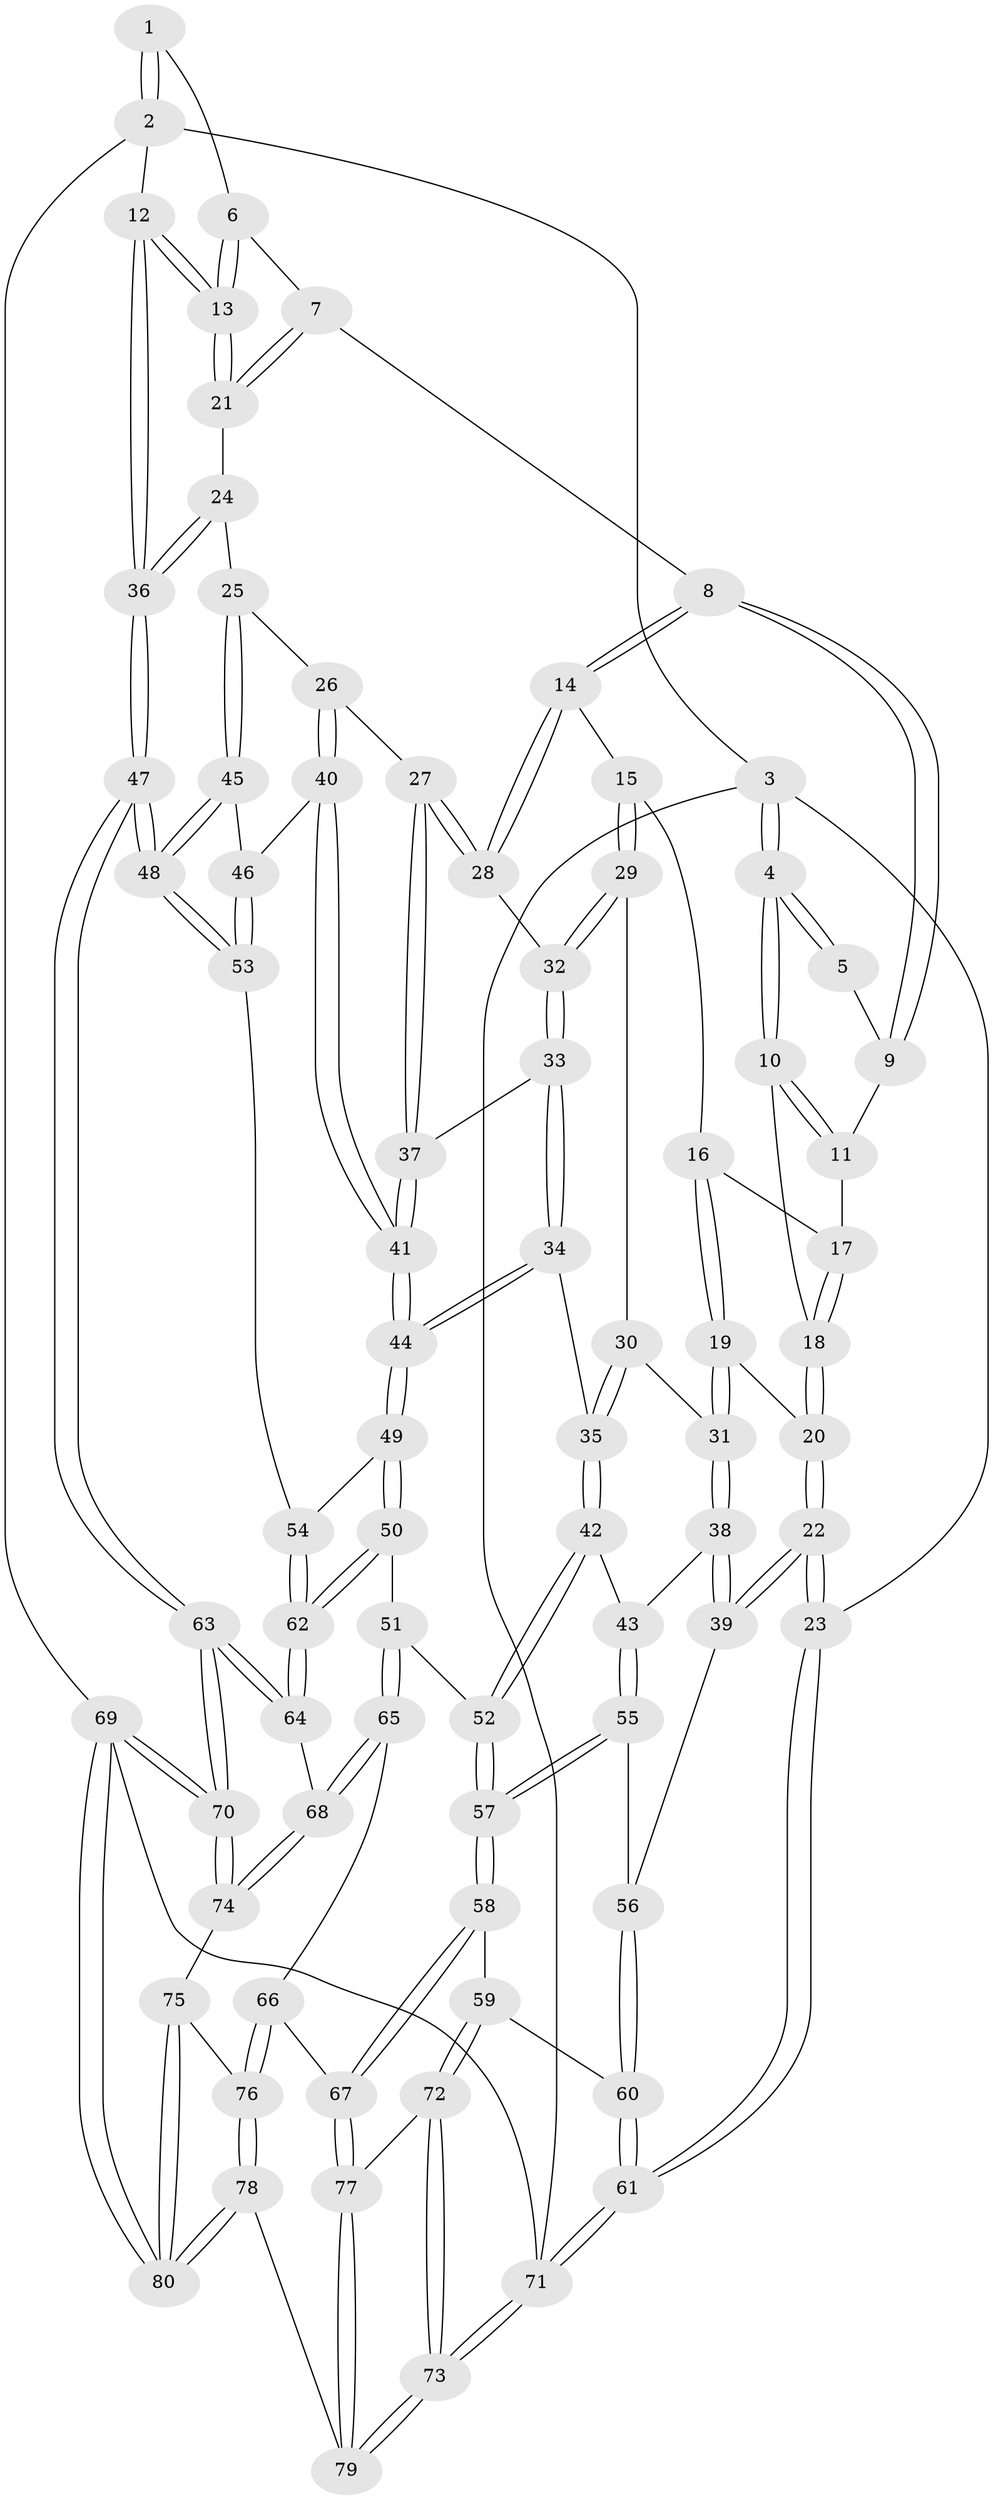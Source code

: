 // Generated by graph-tools (version 1.1) at 2025/27/03/15/25 16:27:56]
// undirected, 80 vertices, 197 edges
graph export_dot {
graph [start="1"]
  node [color=gray90,style=filled];
  1 [pos="+0.8364656797140254+0"];
  2 [pos="+1+0"];
  3 [pos="+0+0"];
  4 [pos="+0+0"];
  5 [pos="+0.5378836715917824+0"];
  6 [pos="+0.7835082720979262+0.0531999198429585"];
  7 [pos="+0.7641880944338202+0.13313153575682282"];
  8 [pos="+0.6094053490670043+0.1327097435803072"];
  9 [pos="+0.5293261797063608+0"];
  10 [pos="+0+0"];
  11 [pos="+0.41330036073071946+0.06944894507325505"];
  12 [pos="+1+0.0769348809488717"];
  13 [pos="+1+0.0785959804526132"];
  14 [pos="+0.5894063764965767+0.16984064418428269"];
  15 [pos="+0.4508163050434458+0.19724042804964312"];
  16 [pos="+0.38970716084995566+0.1451701871382459"];
  17 [pos="+0.38886305473919686+0.1167793589279217"];
  18 [pos="+0.07877297881510588+0.008835058676605983"];
  19 [pos="+0.2264816367068817+0.2734988965836783"];
  20 [pos="+0.17816725962775629+0.24052343492746114"];
  21 [pos="+0.8515636900799118+0.2267238161384201"];
  22 [pos="+0+0.5009486847723618"];
  23 [pos="+0+0.5027481538291104"];
  24 [pos="+0.8500837361362358+0.23101048275333408"];
  25 [pos="+0.7963272812720212+0.33182650290976184"];
  26 [pos="+0.654306700664485+0.33921028971031686"];
  27 [pos="+0.6011785584046325+0.3028453638723802"];
  28 [pos="+0.5966146767246538+0.29600338475444465"];
  29 [pos="+0.4280592946756885+0.2968369467417517"];
  30 [pos="+0.390277100028807+0.30647306750212944"];
  31 [pos="+0.23906624607132523+0.29270401208513347"];
  32 [pos="+0.45837781912065284+0.31556376749742526"];
  33 [pos="+0.4707994997002874+0.39340769249039537"];
  34 [pos="+0.43328595819341803+0.42834080330601"];
  35 [pos="+0.40054854038099175+0.44058307401535385"];
  36 [pos="+1+0.6108978825432102"];
  37 [pos="+0.5265025361648428+0.41357631853921883"];
  38 [pos="+0.249879724884888+0.43488628309292193"];
  39 [pos="+0+0.5173529172755996"];
  40 [pos="+0.6253091454759869+0.49573723044174484"];
  41 [pos="+0.5695584413885009+0.5278713385166475"];
  42 [pos="+0.33648171777926195+0.5011183303130652"];
  43 [pos="+0.2741981173138393+0.46992781680341156"];
  44 [pos="+0.564107126335422+0.5356469932789478"];
  45 [pos="+0.8123275607047534+0.393072337467695"];
  46 [pos="+0.6972354475999615+0.5063324976790696"];
  47 [pos="+1+0.6747467983814198"];
  48 [pos="+1+0.6185899321938549"];
  49 [pos="+0.5535680190437805+0.5575871197781476"];
  50 [pos="+0.5099230430627479+0.6071950444838141"];
  51 [pos="+0.5082522723029699+0.6076334328671229"];
  52 [pos="+0.403408965801825+0.6064824097952892"];
  53 [pos="+0.7842232259979575+0.6156445693094893"];
  54 [pos="+0.7356542992876939+0.6462877381238389"];
  55 [pos="+0.17297779527125817+0.6167075412154552"];
  56 [pos="+0.14572933730920343+0.6249300143471045"];
  57 [pos="+0.3349166320616109+0.7015874678617698"];
  58 [pos="+0.3189802334857527+0.796689981866786"];
  59 [pos="+0.18558110198999853+0.7954582953582876"];
  60 [pos="+0.13553563411996503+0.7637269543373135"];
  61 [pos="+0+0.8525543599761692"];
  62 [pos="+0.6527950019365717+0.7659114011544775"];
  63 [pos="+1+0.693176633966874"];
  64 [pos="+0.6565318354202124+0.8070880741086771"];
  65 [pos="+0.4836466080023676+0.8201390454380177"];
  66 [pos="+0.4471075348166693+0.8411160619835563"];
  67 [pos="+0.3453916548829169+0.839455082300965"];
  68 [pos="+0.6559387889042937+0.8090511246863344"];
  69 [pos="+1+1"];
  70 [pos="+1+1"];
  71 [pos="+0+1"];
  72 [pos="+0.10479329923071928+1"];
  73 [pos="+0+1"];
  74 [pos="+0.6645577088489513+0.8477143816763844"];
  75 [pos="+0.6583327055460981+0.8700580150169926"];
  76 [pos="+0.5370786187802694+0.9775303602625336"];
  77 [pos="+0.33909273654181893+0.87035946106089"];
  78 [pos="+0.4794692272504317+1"];
  79 [pos="+0.41355625362781473+1"];
  80 [pos="+0.8022809103916789+1"];
  1 -- 2;
  1 -- 2;
  1 -- 6;
  2 -- 3;
  2 -- 12;
  2 -- 69;
  3 -- 4;
  3 -- 4;
  3 -- 23;
  3 -- 71;
  4 -- 5;
  4 -- 5;
  4 -- 10;
  4 -- 10;
  5 -- 9;
  6 -- 7;
  6 -- 13;
  6 -- 13;
  7 -- 8;
  7 -- 21;
  7 -- 21;
  8 -- 9;
  8 -- 9;
  8 -- 14;
  8 -- 14;
  9 -- 11;
  10 -- 11;
  10 -- 11;
  10 -- 18;
  11 -- 17;
  12 -- 13;
  12 -- 13;
  12 -- 36;
  12 -- 36;
  13 -- 21;
  13 -- 21;
  14 -- 15;
  14 -- 28;
  14 -- 28;
  15 -- 16;
  15 -- 29;
  15 -- 29;
  16 -- 17;
  16 -- 19;
  16 -- 19;
  17 -- 18;
  17 -- 18;
  18 -- 20;
  18 -- 20;
  19 -- 20;
  19 -- 31;
  19 -- 31;
  20 -- 22;
  20 -- 22;
  21 -- 24;
  22 -- 23;
  22 -- 23;
  22 -- 39;
  22 -- 39;
  23 -- 61;
  23 -- 61;
  24 -- 25;
  24 -- 36;
  24 -- 36;
  25 -- 26;
  25 -- 45;
  25 -- 45;
  26 -- 27;
  26 -- 40;
  26 -- 40;
  27 -- 28;
  27 -- 28;
  27 -- 37;
  27 -- 37;
  28 -- 32;
  29 -- 30;
  29 -- 32;
  29 -- 32;
  30 -- 31;
  30 -- 35;
  30 -- 35;
  31 -- 38;
  31 -- 38;
  32 -- 33;
  32 -- 33;
  33 -- 34;
  33 -- 34;
  33 -- 37;
  34 -- 35;
  34 -- 44;
  34 -- 44;
  35 -- 42;
  35 -- 42;
  36 -- 47;
  36 -- 47;
  37 -- 41;
  37 -- 41;
  38 -- 39;
  38 -- 39;
  38 -- 43;
  39 -- 56;
  40 -- 41;
  40 -- 41;
  40 -- 46;
  41 -- 44;
  41 -- 44;
  42 -- 43;
  42 -- 52;
  42 -- 52;
  43 -- 55;
  43 -- 55;
  44 -- 49;
  44 -- 49;
  45 -- 46;
  45 -- 48;
  45 -- 48;
  46 -- 53;
  46 -- 53;
  47 -- 48;
  47 -- 48;
  47 -- 63;
  47 -- 63;
  48 -- 53;
  48 -- 53;
  49 -- 50;
  49 -- 50;
  49 -- 54;
  50 -- 51;
  50 -- 62;
  50 -- 62;
  51 -- 52;
  51 -- 65;
  51 -- 65;
  52 -- 57;
  52 -- 57;
  53 -- 54;
  54 -- 62;
  54 -- 62;
  55 -- 56;
  55 -- 57;
  55 -- 57;
  56 -- 60;
  56 -- 60;
  57 -- 58;
  57 -- 58;
  58 -- 59;
  58 -- 67;
  58 -- 67;
  59 -- 60;
  59 -- 72;
  59 -- 72;
  60 -- 61;
  60 -- 61;
  61 -- 71;
  61 -- 71;
  62 -- 64;
  62 -- 64;
  63 -- 64;
  63 -- 64;
  63 -- 70;
  63 -- 70;
  64 -- 68;
  65 -- 66;
  65 -- 68;
  65 -- 68;
  66 -- 67;
  66 -- 76;
  66 -- 76;
  67 -- 77;
  67 -- 77;
  68 -- 74;
  68 -- 74;
  69 -- 70;
  69 -- 70;
  69 -- 80;
  69 -- 80;
  69 -- 71;
  70 -- 74;
  70 -- 74;
  71 -- 73;
  71 -- 73;
  72 -- 73;
  72 -- 73;
  72 -- 77;
  73 -- 79;
  73 -- 79;
  74 -- 75;
  75 -- 76;
  75 -- 80;
  75 -- 80;
  76 -- 78;
  76 -- 78;
  77 -- 79;
  77 -- 79;
  78 -- 79;
  78 -- 80;
  78 -- 80;
}
